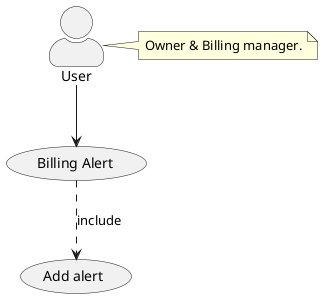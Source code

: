 @startuml

skinparam actorStyle awesome
"User" as User
( Billing Alert) as BillingAlert
(Add alert) as AddAlert

User --> BillingAlert
(BillingAlert) ..> AddAlert : include
note right of User:   Owner & Billing manager.



@enduml
